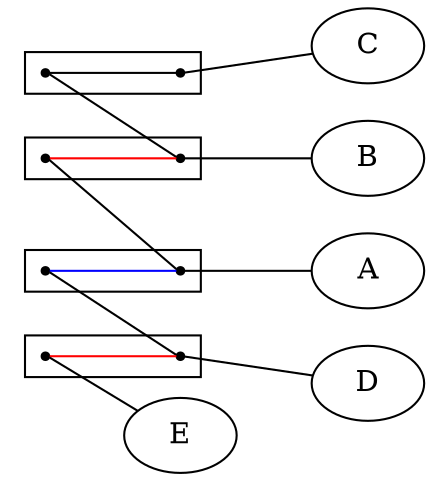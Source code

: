 digraph G {
rankdir=LR;

subgraph cluster_BCADE {
node [shape=point];
s_EBAD -> s_C [arrowhead=none, color=black];
}

subgraph cluster_EBAD {
node [shape=point];
s_EAD -> s_B  [arrowhead=none, color=red];
}

subgraph cluster_EAD {
node [shape=point];
s_ED -> s_A  [arrowhead=none, color=blue];

}

subgraph cluster_ED {
node [shape=point];
s_E -> s_D  [arrowhead=none, color=red];
}

s_C -> C  [arrowhead=none];
s_B -> B [arrowhead=none];
s_A -> A [arrowhead=none];
s_E -> E [arrowhead=none];
s_D -> D [arrowhead=none];
s_EBAD -> s_B [ltail=cluster_BCADE, lhead=cluster_EBAD, arrowhead=none]
s_EAD -> s_A [ltail=cluster_EBAD, lhead=cluster_EAD, arrowhead=none]
s_ED -> s_D [ltail=cluster_EAD, lhead=cluster_ED, arrowhead=none]
}
